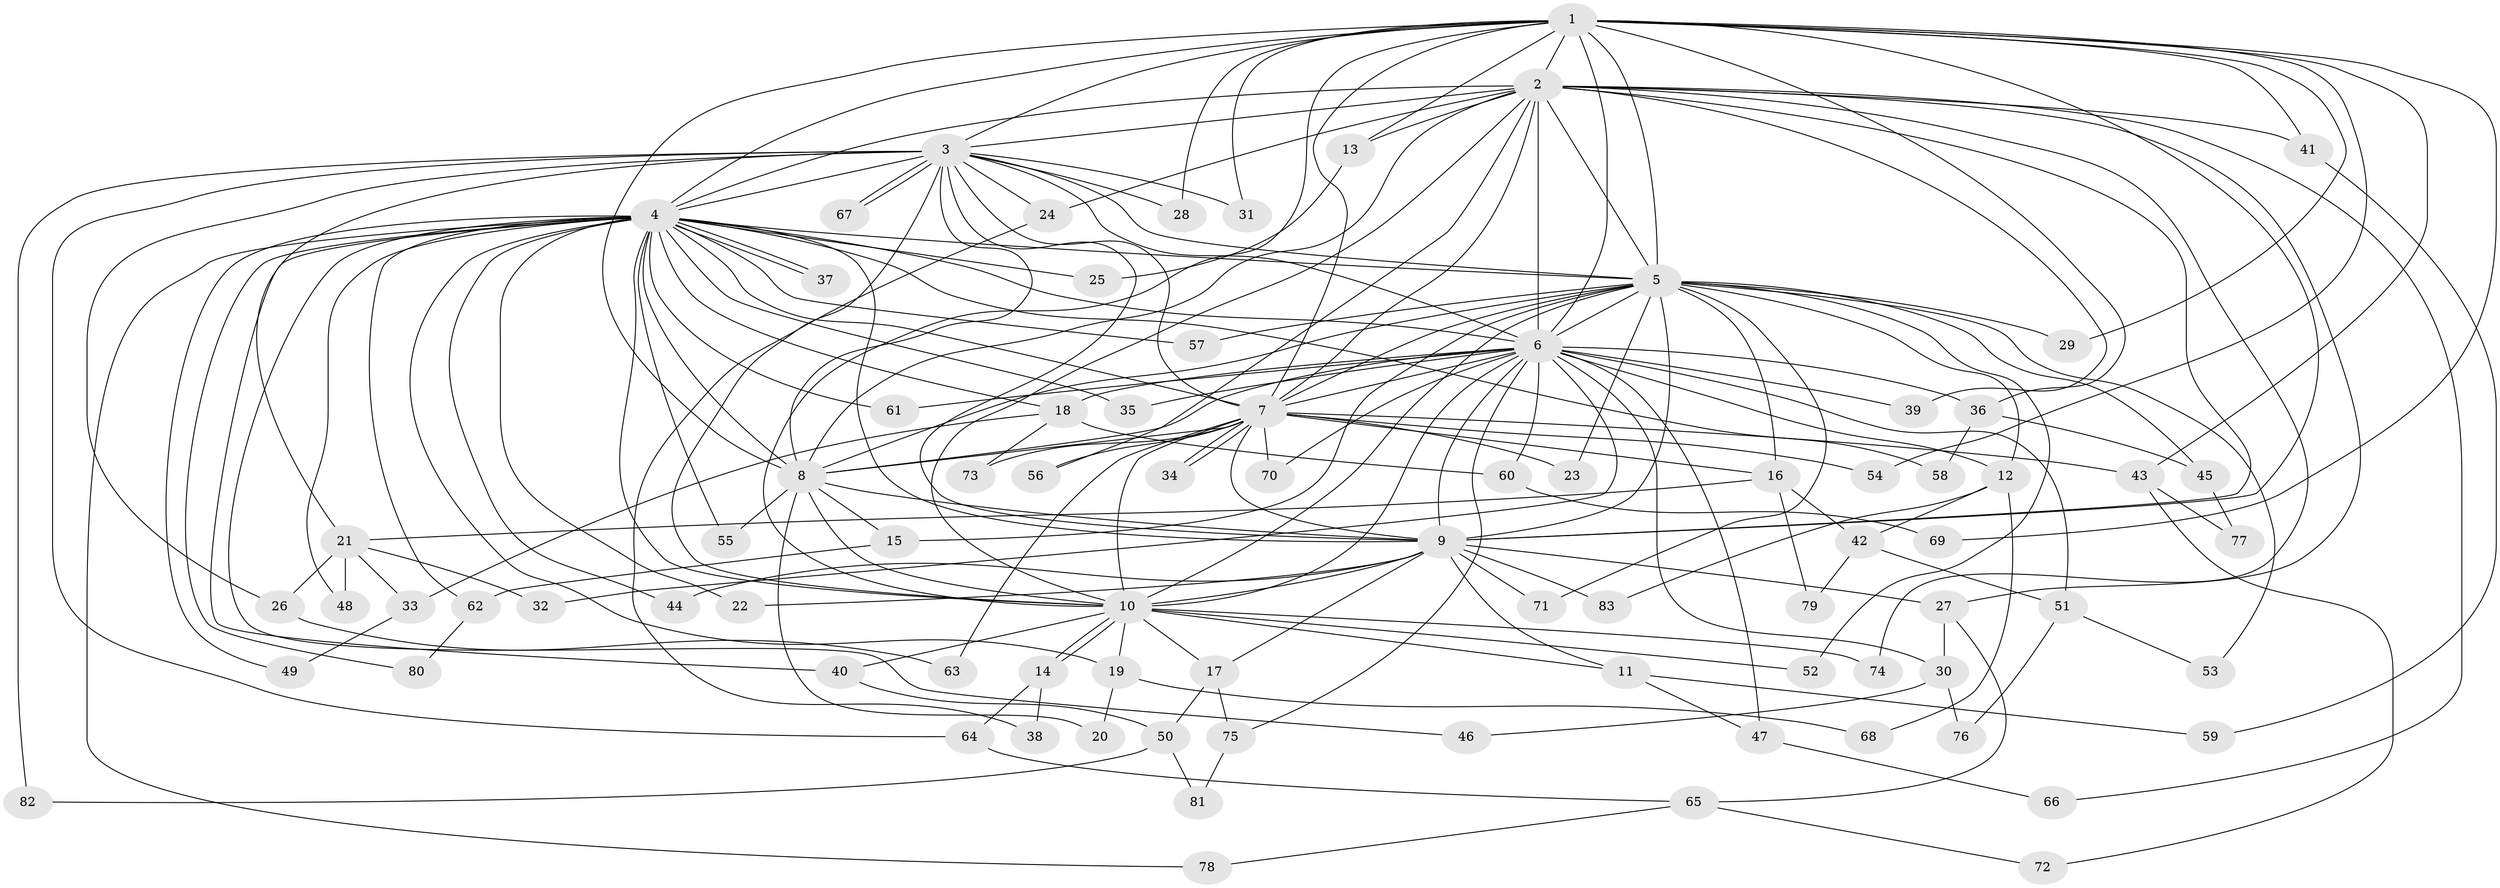 // coarse degree distribution, {19: 0.01694915254237288, 16: 0.03389830508474576, 4: 0.1864406779661017, 3: 0.23728813559322035, 2: 0.3220338983050847, 15: 0.06779661016949153, 6: 0.01694915254237288, 24: 0.01694915254237288, 1: 0.05084745762711865, 14: 0.01694915254237288, 5: 0.03389830508474576}
// Generated by graph-tools (version 1.1) at 2025/36/03/04/25 23:36:15]
// undirected, 83 vertices, 191 edges
graph export_dot {
  node [color=gray90,style=filled];
  1;
  2;
  3;
  4;
  5;
  6;
  7;
  8;
  9;
  10;
  11;
  12;
  13;
  14;
  15;
  16;
  17;
  18;
  19;
  20;
  21;
  22;
  23;
  24;
  25;
  26;
  27;
  28;
  29;
  30;
  31;
  32;
  33;
  34;
  35;
  36;
  37;
  38;
  39;
  40;
  41;
  42;
  43;
  44;
  45;
  46;
  47;
  48;
  49;
  50;
  51;
  52;
  53;
  54;
  55;
  56;
  57;
  58;
  59;
  60;
  61;
  62;
  63;
  64;
  65;
  66;
  67;
  68;
  69;
  70;
  71;
  72;
  73;
  74;
  75;
  76;
  77;
  78;
  79;
  80;
  81;
  82;
  83;
  1 -- 2;
  1 -- 3;
  1 -- 4;
  1 -- 5;
  1 -- 6;
  1 -- 7;
  1 -- 8;
  1 -- 9;
  1 -- 10;
  1 -- 13;
  1 -- 28;
  1 -- 29;
  1 -- 31;
  1 -- 36;
  1 -- 41;
  1 -- 43;
  1 -- 54;
  1 -- 69;
  2 -- 3;
  2 -- 4;
  2 -- 5;
  2 -- 6;
  2 -- 7;
  2 -- 8;
  2 -- 9;
  2 -- 10;
  2 -- 13;
  2 -- 24;
  2 -- 27;
  2 -- 39;
  2 -- 41;
  2 -- 56;
  2 -- 66;
  2 -- 74;
  3 -- 4;
  3 -- 5;
  3 -- 6;
  3 -- 7;
  3 -- 8;
  3 -- 9;
  3 -- 10;
  3 -- 21;
  3 -- 24;
  3 -- 26;
  3 -- 28;
  3 -- 31;
  3 -- 64;
  3 -- 67;
  3 -- 67;
  3 -- 82;
  4 -- 5;
  4 -- 6;
  4 -- 7;
  4 -- 8;
  4 -- 9;
  4 -- 10;
  4 -- 18;
  4 -- 19;
  4 -- 22;
  4 -- 25;
  4 -- 35;
  4 -- 37;
  4 -- 37;
  4 -- 40;
  4 -- 44;
  4 -- 46;
  4 -- 48;
  4 -- 49;
  4 -- 55;
  4 -- 57;
  4 -- 58;
  4 -- 61;
  4 -- 62;
  4 -- 78;
  4 -- 80;
  5 -- 6;
  5 -- 7;
  5 -- 8;
  5 -- 9;
  5 -- 10;
  5 -- 12;
  5 -- 15;
  5 -- 16;
  5 -- 23;
  5 -- 29;
  5 -- 45;
  5 -- 52;
  5 -- 53;
  5 -- 57;
  5 -- 71;
  6 -- 7;
  6 -- 8;
  6 -- 9;
  6 -- 10;
  6 -- 12;
  6 -- 18;
  6 -- 30;
  6 -- 32;
  6 -- 35;
  6 -- 36;
  6 -- 39;
  6 -- 47;
  6 -- 51;
  6 -- 60;
  6 -- 61;
  6 -- 70;
  6 -- 75;
  7 -- 8;
  7 -- 9;
  7 -- 10;
  7 -- 16;
  7 -- 23;
  7 -- 34;
  7 -- 34;
  7 -- 43;
  7 -- 54;
  7 -- 56;
  7 -- 63;
  7 -- 70;
  7 -- 73;
  8 -- 9;
  8 -- 10;
  8 -- 15;
  8 -- 20;
  8 -- 55;
  9 -- 10;
  9 -- 11;
  9 -- 17;
  9 -- 22;
  9 -- 27;
  9 -- 44;
  9 -- 71;
  9 -- 83;
  10 -- 11;
  10 -- 14;
  10 -- 14;
  10 -- 17;
  10 -- 19;
  10 -- 40;
  10 -- 52;
  10 -- 74;
  11 -- 47;
  11 -- 59;
  12 -- 42;
  12 -- 68;
  12 -- 83;
  13 -- 25;
  14 -- 38;
  14 -- 64;
  15 -- 62;
  16 -- 21;
  16 -- 42;
  16 -- 79;
  17 -- 50;
  17 -- 75;
  18 -- 33;
  18 -- 60;
  18 -- 73;
  19 -- 20;
  19 -- 68;
  21 -- 26;
  21 -- 32;
  21 -- 33;
  21 -- 48;
  24 -- 38;
  26 -- 63;
  27 -- 30;
  27 -- 65;
  30 -- 46;
  30 -- 76;
  33 -- 49;
  36 -- 45;
  36 -- 58;
  40 -- 50;
  41 -- 59;
  42 -- 51;
  42 -- 79;
  43 -- 72;
  43 -- 77;
  45 -- 77;
  47 -- 66;
  50 -- 81;
  50 -- 82;
  51 -- 53;
  51 -- 76;
  60 -- 69;
  62 -- 80;
  64 -- 65;
  65 -- 72;
  65 -- 78;
  75 -- 81;
}
